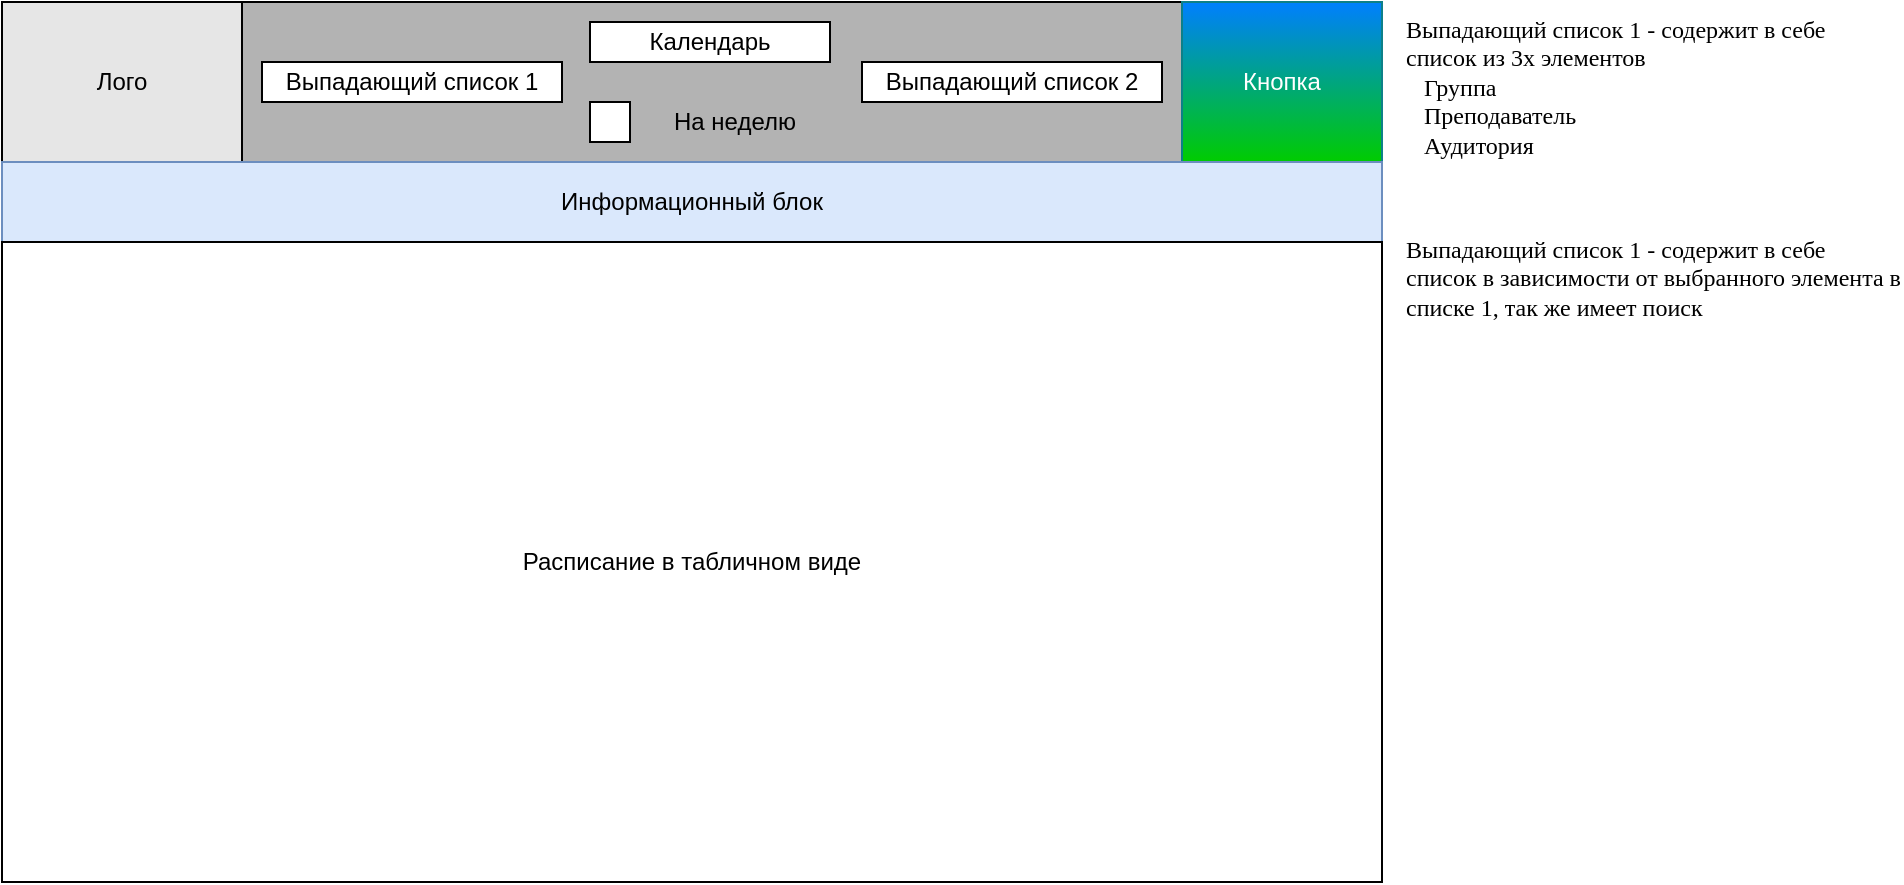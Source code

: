 <mxfile version="14.4.3" type="github" pages="2">
  <diagram id="linqNHa92_TRaNN0h1lS" name="on pc">
    <mxGraphModel dx="868" dy="492" grid="1" gridSize="10" guides="1" tooltips="1" connect="1" arrows="1" fold="1" page="1" pageScale="1" pageWidth="827" pageHeight="1169" math="0" shadow="0">
      <root>
        <mxCell id="0" />
        <mxCell id="1" parent="0" />
        <mxCell id="W5-_9eIKYJfFVJfn1Ai--1" value="" style="rounded=0;whiteSpace=wrap;html=1;" vertex="1" parent="1">
          <mxGeometry width="690" height="440" as="geometry" />
        </mxCell>
        <mxCell id="W5-_9eIKYJfFVJfn1Ai--2" value="" style="rounded=0;whiteSpace=wrap;html=1;fillColor=#B3B3B3;" vertex="1" parent="1">
          <mxGeometry width="690" height="80" as="geometry" />
        </mxCell>
        <mxCell id="W5-_9eIKYJfFVJfn1Ai--3" value="Лого" style="rounded=0;whiteSpace=wrap;html=1;fillColor=#E6E6E6;" vertex="1" parent="1">
          <mxGeometry width="120" height="80" as="geometry" />
        </mxCell>
        <mxCell id="W5-_9eIKYJfFVJfn1Ai--4" value="Выпадающий список 1" style="rounded=0;whiteSpace=wrap;html=1;" vertex="1" parent="1">
          <mxGeometry x="130" y="30" width="150" height="20" as="geometry" />
        </mxCell>
        <mxCell id="W5-_9eIKYJfFVJfn1Ai--5" value="Календарь" style="rounded=0;whiteSpace=wrap;html=1;" vertex="1" parent="1">
          <mxGeometry x="294" y="10" width="120" height="20" as="geometry" />
        </mxCell>
        <mxCell id="W5-_9eIKYJfFVJfn1Ai--6" value="" style="rounded=0;whiteSpace=wrap;html=1;" vertex="1" parent="1">
          <mxGeometry x="294" y="50" width="20" height="20" as="geometry" />
        </mxCell>
        <mxCell id="W5-_9eIKYJfFVJfn1Ai--7" value="На неделю" style="text;html=1;strokeColor=none;fillColor=none;align=center;verticalAlign=middle;whiteSpace=wrap;rounded=0;" vertex="1" parent="1">
          <mxGeometry x="319" y="50" width="95" height="20" as="geometry" />
        </mxCell>
        <mxCell id="W5-_9eIKYJfFVJfn1Ai--10" value="Выпадающий список 2" style="rounded=0;whiteSpace=wrap;html=1;" vertex="1" parent="1">
          <mxGeometry x="430" y="30" width="150" height="20" as="geometry" />
        </mxCell>
        <mxCell id="W5-_9eIKYJfFVJfn1Ai--11" value="Кнопка" style="rounded=0;whiteSpace=wrap;html=1;strokeColor=#0e8088;shadow=0;glass=0;sketch=0;gradientDirection=north;fillColor=#00CC00;gradientColor=#007FFF;fontColor=#FFFFFF;" vertex="1" parent="1">
          <mxGeometry x="590" width="100" height="80" as="geometry" />
        </mxCell>
        <mxCell id="W5-_9eIKYJfFVJfn1Ai--12" value="Информационный блок" style="rounded=0;whiteSpace=wrap;html=1;fillColor=#dae8fc;strokeColor=#6c8ebf;" vertex="1" parent="1">
          <mxGeometry y="80" width="690" height="40" as="geometry" />
        </mxCell>
        <mxCell id="W5-_9eIKYJfFVJfn1Ai--13" value="Расписание в табличном виде" style="rounded=0;whiteSpace=wrap;html=1;" vertex="1" parent="1">
          <mxGeometry y="120" width="690" height="320" as="geometry" />
        </mxCell>
        <mxCell id="W5-_9eIKYJfFVJfn1Ai--14" value="Выпадающий список 1 - содержит в себе список из 3х элементов&lt;br&gt;&amp;nbsp; &amp;nbsp;Группа&lt;br&gt;&amp;nbsp; &amp;nbsp;Преподаватель&lt;br&gt;&amp;nbsp; &amp;nbsp;Аудитория" style="text;html=1;strokeColor=none;fillColor=none;align=left;verticalAlign=top;whiteSpace=wrap;rounded=0;fontFamily=Tahoma;" vertex="1" parent="1">
          <mxGeometry x="700" width="250" height="110" as="geometry" />
        </mxCell>
        <mxCell id="W5-_9eIKYJfFVJfn1Ai--15" value="Выпадающий список 1 - содержит в себе список в зависимости от выбранного элемента в списке 1, так же имеет поиск" style="text;html=1;strokeColor=none;fillColor=none;align=left;verticalAlign=top;whiteSpace=wrap;rounded=0;fontFamily=Tahoma;" vertex="1" parent="1">
          <mxGeometry x="700" y="110" width="250" height="60" as="geometry" />
        </mxCell>
      </root>
    </mxGraphModel>
  </diagram>
  <diagram id="jec_sY9TTsrLaWTyN4YW" name="on mobile">
    <mxGraphModel dx="868" dy="435" grid="1" gridSize="10" guides="1" tooltips="1" connect="1" arrows="1" fold="1" page="1" pageScale="1" pageWidth="827" pageHeight="1169" math="0" shadow="0">
      <root>
        <mxCell id="t55Tz2SjxI_tjefm9iV7-0" />
        <mxCell id="t55Tz2SjxI_tjefm9iV7-1" parent="t55Tz2SjxI_tjefm9iV7-0" />
        <mxCell id="t55Tz2SjxI_tjefm9iV7-3" value="" style="rounded=0;whiteSpace=wrap;html=1;fontFamily=Tahoma;align=left;" vertex="1" parent="t55Tz2SjxI_tjefm9iV7-1">
          <mxGeometry width="360" height="560" as="geometry" />
        </mxCell>
        <mxCell id="t55Tz2SjxI_tjefm9iV7-4" value="" style="rounded=0;whiteSpace=wrap;html=1;fontFamily=Tahoma;align=left;" vertex="1" parent="t55Tz2SjxI_tjefm9iV7-1">
          <mxGeometry width="360" height="60" as="geometry" />
        </mxCell>
        <mxCell id="t55Tz2SjxI_tjefm9iV7-5" value="logo" style="rounded=0;whiteSpace=wrap;html=1;fontFamily=Tahoma;align=center;" vertex="1" parent="t55Tz2SjxI_tjefm9iV7-1">
          <mxGeometry width="70" height="60" as="geometry" />
        </mxCell>
        <mxCell id="t55Tz2SjxI_tjefm9iV7-7" value="Menu" style="rounded=0;whiteSpace=wrap;html=1;fontFamily=Tahoma;align=center;labelBackgroundColor=none;fillColor=#999999;" vertex="1" parent="t55Tz2SjxI_tjefm9iV7-1">
          <mxGeometry x="290" width="70" height="60" as="geometry" />
        </mxCell>
        <mxCell id="t55Tz2SjxI_tjefm9iV7-9" value="" style="rounded=0;whiteSpace=wrap;html=1;labelBackgroundColor=none;fillColor=#999999;fontFamily=Tahoma;align=center;" vertex="1" parent="t55Tz2SjxI_tjefm9iV7-1">
          <mxGeometry y="60" width="360" height="230" as="geometry" />
        </mxCell>
        <mxCell id="kyBcrNddv_UVnx6H7jFa-0" value="Выпадающий список 1" style="rounded=0;whiteSpace=wrap;html=1;" vertex="1" parent="t55Tz2SjxI_tjefm9iV7-1">
          <mxGeometry x="70" y="90" width="150" height="20" as="geometry" />
        </mxCell>
        <mxCell id="kyBcrNddv_UVnx6H7jFa-1" value="Календарь" style="rounded=0;whiteSpace=wrap;html=1;" vertex="1" parent="t55Tz2SjxI_tjefm9iV7-1">
          <mxGeometry x="70" y="130" width="120" height="20" as="geometry" />
        </mxCell>
        <mxCell id="kyBcrNddv_UVnx6H7jFa-4" value="Выпадающий список 2" style="rounded=0;whiteSpace=wrap;html=1;" vertex="1" parent="t55Tz2SjxI_tjefm9iV7-1">
          <mxGeometry x="70" y="200" width="150" height="20" as="geometry" />
        </mxCell>
        <mxCell id="kyBcrNddv_UVnx6H7jFa-5" value="Кнопка" style="rounded=0;whiteSpace=wrap;html=1;" vertex="1" parent="t55Tz2SjxI_tjefm9iV7-1">
          <mxGeometry x="20" y="230" width="330" height="50" as="geometry" />
        </mxCell>
        <mxCell id="kyBcrNddv_UVnx6H7jFa-6" value="" style="group" vertex="1" connectable="0" parent="t55Tz2SjxI_tjefm9iV7-1">
          <mxGeometry x="70" y="160" width="120" height="20" as="geometry" />
        </mxCell>
        <mxCell id="kyBcrNddv_UVnx6H7jFa-2" value="" style="rounded=0;whiteSpace=wrap;html=1;" vertex="1" parent="kyBcrNddv_UVnx6H7jFa-6">
          <mxGeometry width="20" height="20" as="geometry" />
        </mxCell>
        <mxCell id="kyBcrNddv_UVnx6H7jFa-3" value="На неделю" style="text;html=1;strokeColor=none;fillColor=none;align=center;verticalAlign=middle;whiteSpace=wrap;rounded=0;" vertex="1" parent="kyBcrNddv_UVnx6H7jFa-6">
          <mxGeometry x="25" width="95" height="20" as="geometry" />
        </mxCell>
        <mxCell id="CpRG6dJ3ZRcEQ7oQK57y-0" value="Информационный блок" style="rounded=0;whiteSpace=wrap;html=1;" vertex="1" parent="t55Tz2SjxI_tjefm9iV7-1">
          <mxGeometry y="290" width="360" height="40" as="geometry" />
        </mxCell>
        <mxCell id="tD3MIw445cXOU_CP6bQa-0" value="Расписание в табличном виде" style="rounded=0;whiteSpace=wrap;html=1;" vertex="1" parent="t55Tz2SjxI_tjefm9iV7-1">
          <mxGeometry y="330" width="360" height="320" as="geometry" />
        </mxCell>
      </root>
    </mxGraphModel>
  </diagram>
</mxfile>
